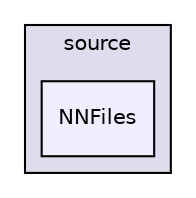 digraph "source/NNFiles" {
  compound=true
  node [ fontsize="10", fontname="Helvetica"];
  edge [ labelfontsize="10", labelfontname="Helvetica"];
  subgraph clusterdir_b2f33c71d4aa5e7af42a1ca61ff5af1b {
    graph [ bgcolor="#ddddee", pencolor="black", label="source" fontname="Helvetica", fontsize="10", URL="dir_b2f33c71d4aa5e7af42a1ca61ff5af1b.html"]
  dir_8dcf098e4e4a5733ca52783da7a46644 [shape=box, label="NNFiles", style="filled", fillcolor="#eeeeff", pencolor="black", URL="dir_8dcf098e4e4a5733ca52783da7a46644.html"];
  }
}
